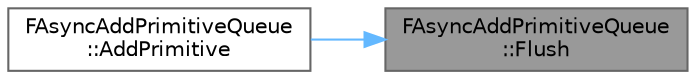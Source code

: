 digraph "FAsyncAddPrimitiveQueue::Flush"
{
 // INTERACTIVE_SVG=YES
 // LATEX_PDF_SIZE
  bgcolor="transparent";
  edge [fontname=Helvetica,fontsize=10,labelfontname=Helvetica,labelfontsize=10];
  node [fontname=Helvetica,fontsize=10,shape=box,height=0.2,width=0.4];
  rankdir="RL";
  Node1 [id="Node000001",label="FAsyncAddPrimitiveQueue\l::Flush",height=0.2,width=0.4,color="gray40", fillcolor="grey60", style="filled", fontcolor="black",tooltip=" "];
  Node1 -> Node2 [id="edge1_Node000001_Node000002",dir="back",color="steelblue1",style="solid",tooltip=" "];
  Node2 [id="Node000002",label="FAsyncAddPrimitiveQueue\l::AddPrimitive",height=0.2,width=0.4,color="grey40", fillcolor="white", style="filled",URL="$d7/dd3/structFAsyncAddPrimitiveQueue.html#a9562c59d76665f29bed4d170b6ee4841",tooltip=" "];
}
